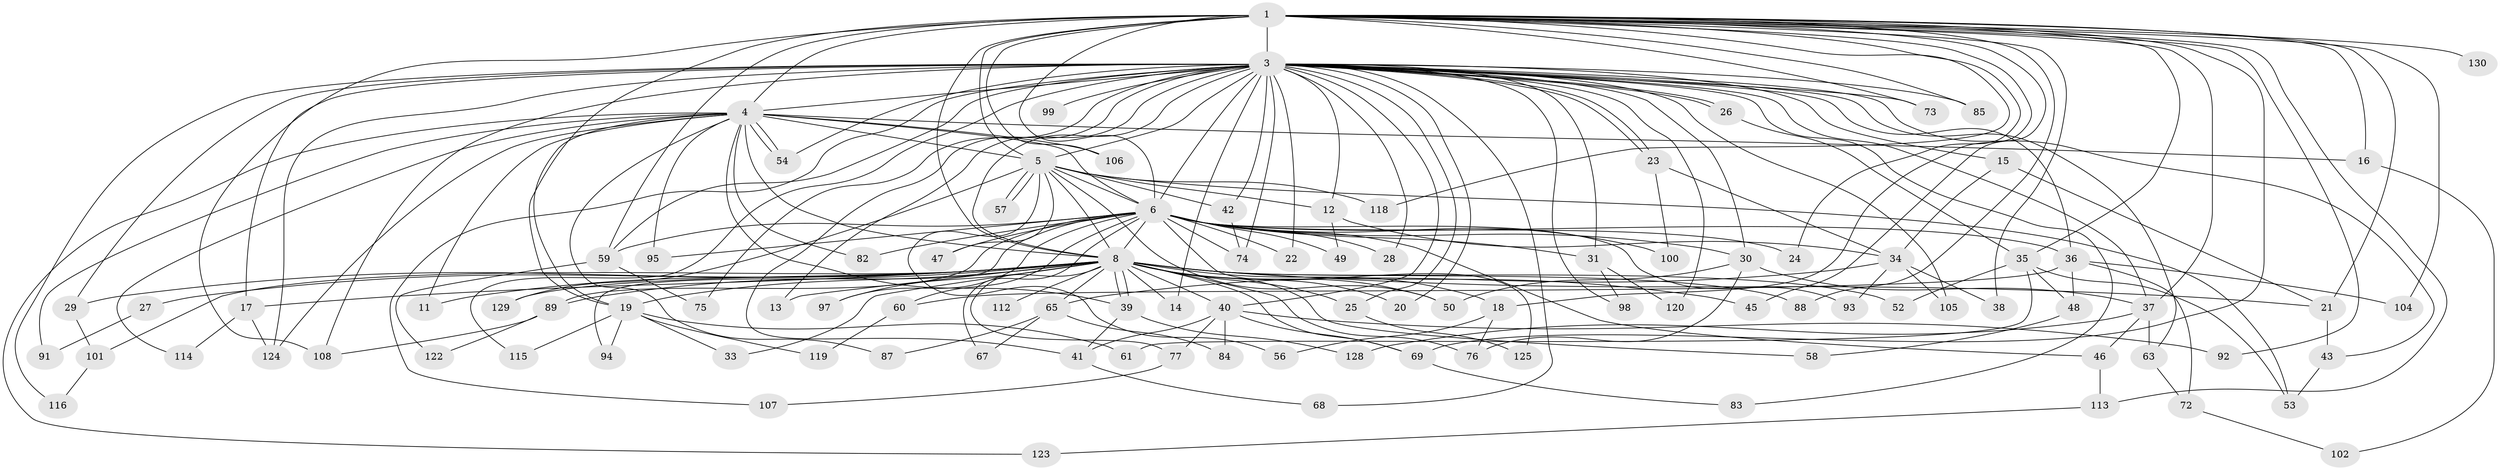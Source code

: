 // Generated by graph-tools (version 1.1) at 2025/51/02/27/25 19:51:49]
// undirected, 102 vertices, 217 edges
graph export_dot {
graph [start="1"]
  node [color=gray90,style=filled];
  1 [super="+2"];
  3 [super="+10"];
  4 [super="+32"];
  5 [super="+86"];
  6 [super="+7"];
  8 [super="+9"];
  11;
  12 [super="+71"];
  13;
  14;
  15;
  16;
  17;
  18;
  19 [super="+90"];
  20;
  21 [super="+80"];
  22;
  23;
  24;
  25;
  26;
  27;
  28;
  29;
  30;
  31 [super="+62"];
  33;
  34 [super="+51"];
  35 [super="+111"];
  36;
  37 [super="+55"];
  38;
  39 [super="+44"];
  40;
  41 [super="+66"];
  42;
  43;
  45;
  46 [super="+64"];
  47;
  48;
  49;
  50 [super="+103"];
  52;
  53 [super="+127"];
  54 [super="+79"];
  56;
  57;
  58;
  59 [super="+81"];
  60;
  61;
  63;
  65 [super="+70"];
  67;
  68;
  69 [super="+78"];
  72;
  73;
  74 [super="+96"];
  75;
  76 [super="+117"];
  77;
  82;
  83;
  84;
  85;
  87;
  88;
  89 [super="+109"];
  91;
  92;
  93 [super="+110"];
  94;
  95;
  97;
  98;
  99 [super="+121"];
  100;
  101;
  102;
  104;
  105;
  106;
  107;
  108;
  112;
  113;
  114;
  115;
  116;
  118;
  119;
  120;
  122;
  123;
  124 [super="+126"];
  125;
  128;
  129;
  130;
  1 -- 3 [weight=4];
  1 -- 4 [weight=2];
  1 -- 5 [weight=2];
  1 -- 6 [weight=4];
  1 -- 8 [weight=4];
  1 -- 18;
  1 -- 19;
  1 -- 24;
  1 -- 35;
  1 -- 38;
  1 -- 45;
  1 -- 59;
  1 -- 85;
  1 -- 92;
  1 -- 104;
  1 -- 106;
  1 -- 113;
  1 -- 130;
  1 -- 69;
  1 -- 73;
  1 -- 16;
  1 -- 21;
  1 -- 88;
  1 -- 37;
  1 -- 108;
  1 -- 118;
  3 -- 4 [weight=2];
  3 -- 5 [weight=3];
  3 -- 6 [weight=4];
  3 -- 8 [weight=4];
  3 -- 14;
  3 -- 15 [weight=2];
  3 -- 17;
  3 -- 23;
  3 -- 23;
  3 -- 26;
  3 -- 26;
  3 -- 40;
  3 -- 42;
  3 -- 68;
  3 -- 73;
  3 -- 83;
  3 -- 85;
  3 -- 98;
  3 -- 105;
  3 -- 115;
  3 -- 116;
  3 -- 120;
  3 -- 74;
  3 -- 75;
  3 -- 12 [weight=2];
  3 -- 13;
  3 -- 20;
  3 -- 22;
  3 -- 25;
  3 -- 28;
  3 -- 29;
  3 -- 30;
  3 -- 31;
  3 -- 99 [weight=2];
  3 -- 36;
  3 -- 37;
  3 -- 43;
  3 -- 107;
  3 -- 108;
  3 -- 59;
  3 -- 124;
  3 -- 63;
  3 -- 41;
  3 -- 54;
  4 -- 5;
  4 -- 6 [weight=2];
  4 -- 8 [weight=2];
  4 -- 11;
  4 -- 16;
  4 -- 54;
  4 -- 54;
  4 -- 82;
  4 -- 91;
  4 -- 95;
  4 -- 106;
  4 -- 124;
  4 -- 114;
  4 -- 123;
  4 -- 87;
  4 -- 19;
  4 -- 39;
  5 -- 6 [weight=2];
  5 -- 8 [weight=2];
  5 -- 12;
  5 -- 42;
  5 -- 47;
  5 -- 50;
  5 -- 53 [weight=2];
  5 -- 56;
  5 -- 57;
  5 -- 57;
  5 -- 118;
  5 -- 129;
  6 -- 8 [weight=4];
  6 -- 24;
  6 -- 36;
  6 -- 46 [weight=2];
  6 -- 47;
  6 -- 82;
  6 -- 93 [weight=2];
  6 -- 95;
  6 -- 67;
  6 -- 22;
  6 -- 89;
  6 -- 28;
  6 -- 94;
  6 -- 30;
  6 -- 31 [weight=2];
  6 -- 97;
  6 -- 100;
  6 -- 49;
  6 -- 59;
  6 -- 60;
  6 -- 125;
  6 -- 74;
  8 -- 11;
  8 -- 13;
  8 -- 17;
  8 -- 18;
  8 -- 19;
  8 -- 20;
  8 -- 21;
  8 -- 27 [weight=2];
  8 -- 29;
  8 -- 33;
  8 -- 39;
  8 -- 39;
  8 -- 40;
  8 -- 45;
  8 -- 58;
  8 -- 65;
  8 -- 76;
  8 -- 77;
  8 -- 101;
  8 -- 112 [weight=2];
  8 -- 129;
  8 -- 69;
  8 -- 14;
  8 -- 88;
  8 -- 89;
  8 -- 25;
  8 -- 97;
  8 -- 52;
  8 -- 50;
  12 -- 34;
  12 -- 49;
  15 -- 34;
  15 -- 21;
  16 -- 102;
  17 -- 114;
  17 -- 124;
  18 -- 56;
  18 -- 76;
  19 -- 33;
  19 -- 61;
  19 -- 94;
  19 -- 119;
  19 -- 115;
  21 -- 43;
  23 -- 100;
  23 -- 34;
  25 -- 125;
  26 -- 35;
  27 -- 91;
  29 -- 101;
  30 -- 50;
  30 -- 76;
  30 -- 37;
  31 -- 120;
  31 -- 98;
  34 -- 38;
  34 -- 65 [weight=2];
  34 -- 105;
  34 -- 93;
  35 -- 48;
  35 -- 52;
  35 -- 61;
  35 -- 53;
  36 -- 48;
  36 -- 60;
  36 -- 72;
  36 -- 104;
  37 -- 46;
  37 -- 128;
  37 -- 63;
  39 -- 41;
  39 -- 128;
  40 -- 41;
  40 -- 77;
  40 -- 84;
  40 -- 92;
  40 -- 69;
  41 -- 68;
  42 -- 74;
  43 -- 53;
  46 -- 113;
  48 -- 58;
  59 -- 75;
  59 -- 122;
  60 -- 119;
  63 -- 72;
  65 -- 67;
  65 -- 84;
  65 -- 87;
  69 -- 83;
  72 -- 102;
  77 -- 107;
  89 -- 122;
  89 -- 108;
  101 -- 116;
  113 -- 123;
}
